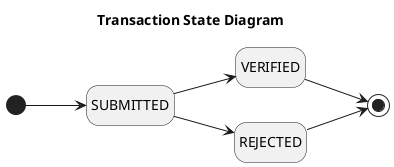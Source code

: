 @startuml "Transaction State Diagram"
title Transaction State Diagram
hide empty description
left to right direction

[*] --> SUBMITTED
SUBMITTED --> VERIFIED
SUBMITTED --> REJECTED
VERIFIED --> [*]
REJECTED --> [*]
@enduml

